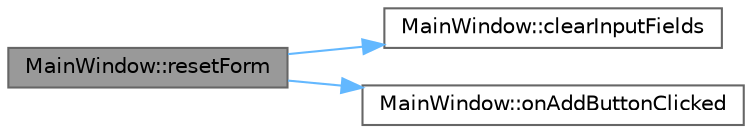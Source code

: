 digraph "MainWindow::resetForm"
{
 // LATEX_PDF_SIZE
  bgcolor="transparent";
  edge [fontname=Helvetica,fontsize=10,labelfontname=Helvetica,labelfontsize=10];
  node [fontname=Helvetica,fontsize=10,shape=box,height=0.2,width=0.4];
  rankdir="LR";
  Node1 [id="Node000001",label="MainWindow::resetForm",height=0.2,width=0.4,color="gray40", fillcolor="grey60", style="filled", fontcolor="black",tooltip="Ripristina il form allo stato iniziale."];
  Node1 -> Node2 [id="edge1_Node000001_Node000002",color="steelblue1",style="solid",tooltip=" "];
  Node2 [id="Node000002",label="MainWindow::clearInputFields",height=0.2,width=0.4,color="grey40", fillcolor="white", style="filled",URL="$class_main_window.html#ad4b9df5a110416485ffd1b0026c68137",tooltip="Pulisce i campi di input."];
  Node1 -> Node3 [id="edge2_Node000001_Node000003",color="steelblue1",style="solid",tooltip=" "];
  Node3 [id="Node000003",label="MainWindow::onAddButtonClicked",height=0.2,width=0.4,color="grey40", fillcolor="white", style="filled",URL="$class_main_window.html#a21ef75eba70ede6f72d07ba0e4687bbb",tooltip="Slot per l'aggiunta di un nuovo contatto."];
}
